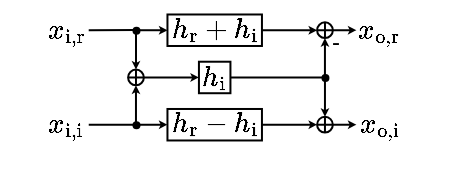 <mxfile>
    <diagram id="TBSMmmOlbsqKb6yOkmcX" name="ページ1">
        <mxGraphModel dx="187" dy="77" grid="1" gridSize="3.937" guides="1" tooltips="1" connect="1" arrows="1" fold="1" page="1" pageScale="1" pageWidth="1169" pageHeight="827" math="1" shadow="0">
            <root>
                <mxCell id="0"/>
                <mxCell id="1" parent="0"/>
                <mxCell id="2" value="\(x_\text{i,r}\)" style="text;html=1;align=center;verticalAlign=middle;whiteSpace=wrap;rounded=0;" parent="1" vertex="1">
                    <mxGeometry x="78.74" y="47.24" width="23.62" height="15.75" as="geometry"/>
                </mxCell>
                <mxCell id="3" value="\(x_\text{i,i}\)" style="text;html=1;align=center;verticalAlign=middle;whiteSpace=wrap;rounded=0;" parent="1" vertex="1">
                    <mxGeometry x="78.74" y="94.49" width="23.63" height="15.75" as="geometry"/>
                </mxCell>
                <mxCell id="18" style="edgeStyle=none;shape=connector;rounded=1;html=1;entryX=0;entryY=0.5;entryDx=0;entryDy=0;strokeColor=default;align=center;verticalAlign=middle;fontFamily=Helvetica;fontSize=11;fontColor=default;labelBackgroundColor=default;startSize=1.181;endArrow=classic;endSize=1.181;" parent="1" source="4" target="9" edge="1">
                    <mxGeometry relative="1" as="geometry"/>
                </mxCell>
                <mxCell id="4" value="" style="shape=orEllipse;perimeter=ellipsePerimeter;whiteSpace=wrap;html=1;backgroundOutline=1;fillColor=none;" parent="1" vertex="1">
                    <mxGeometry x="122.05" y="74.806" width="7.874" height="7.874" as="geometry"/>
                </mxCell>
                <mxCell id="23" style="edgeStyle=none;shape=connector;rounded=1;html=1;entryX=0;entryY=0.5;entryDx=0;entryDy=0;strokeColor=default;align=center;verticalAlign=middle;fontFamily=Helvetica;fontSize=11;fontColor=default;labelBackgroundColor=default;startSize=1.181;endArrow=classic;endSize=1.181;" parent="1" source="5" target="7" edge="1">
                    <mxGeometry relative="1" as="geometry"/>
                </mxCell>
                <mxCell id="5" value="\(h_\text{r}+h_\text{i}\)" style="rounded=0;whiteSpace=wrap;html=1;fillColor=none;" parent="1" vertex="1">
                    <mxGeometry x="141.732" y="47.244" width="47.244" height="15.748" as="geometry"/>
                </mxCell>
                <mxCell id="24" style="edgeStyle=none;shape=connector;rounded=1;html=1;entryX=0;entryY=0.5;entryDx=0;entryDy=0;strokeColor=default;align=center;verticalAlign=middle;fontFamily=Helvetica;fontSize=11;fontColor=default;labelBackgroundColor=default;startSize=1.181;endArrow=classic;endSize=1.181;" parent="1" source="6" target="8" edge="1">
                    <mxGeometry relative="1" as="geometry"/>
                </mxCell>
                <mxCell id="6" value="\(h_\text{r}-h_\text{i}\)" style="rounded=0;whiteSpace=wrap;html=1;fillColor=none;" parent="1" vertex="1">
                    <mxGeometry x="141.729" y="94.491" width="47.244" height="15.748" as="geometry"/>
                </mxCell>
                <mxCell id="29" style="edgeStyle=none;shape=connector;rounded=1;html=1;entryX=0;entryY=0.5;entryDx=0;entryDy=0;strokeColor=default;align=center;verticalAlign=middle;fontFamily=Helvetica;fontSize=11;fontColor=default;labelBackgroundColor=default;startSize=1.181;endArrow=classic;endSize=1.181;" parent="1" source="7" target="27" edge="1">
                    <mxGeometry relative="1" as="geometry"/>
                </mxCell>
                <mxCell id="7" value="" style="shape=orEllipse;perimeter=ellipsePerimeter;whiteSpace=wrap;html=1;backgroundOutline=1;fillColor=none;" parent="1" vertex="1">
                    <mxGeometry x="216.547" y="51.183" width="7.874" height="7.874" as="geometry"/>
                </mxCell>
                <mxCell id="30" style="edgeStyle=none;shape=connector;rounded=1;html=1;entryX=0;entryY=0.5;entryDx=0;entryDy=0;strokeColor=default;align=center;verticalAlign=middle;fontFamily=Helvetica;fontSize=11;fontColor=default;labelBackgroundColor=default;startSize=1.181;endArrow=classic;endSize=1.181;" parent="1" source="8" target="28" edge="1">
                    <mxGeometry relative="1" as="geometry"/>
                </mxCell>
                <mxCell id="8" value="" style="shape=orEllipse;perimeter=ellipsePerimeter;whiteSpace=wrap;html=1;backgroundOutline=1;fillColor=none;" parent="1" vertex="1">
                    <mxGeometry x="216.544" y="98.43" width="7.874" height="7.874" as="geometry"/>
                </mxCell>
                <mxCell id="9" value="\(h_\text{i}\)" style="rounded=0;whiteSpace=wrap;html=1;fillColor=none;" parent="1" vertex="1">
                    <mxGeometry x="157.47" y="70.86" width="15.75" height="15.75" as="geometry"/>
                </mxCell>
                <mxCell id="13" style="edgeStyle=none;html=1;entryX=0;entryY=0.5;entryDx=0;entryDy=0;endSize=1.181;startSize=1.181;" parent="1" source="10" target="5" edge="1">
                    <mxGeometry relative="1" as="geometry"/>
                </mxCell>
                <mxCell id="16" style="edgeStyle=none;shape=connector;rounded=1;html=1;entryX=0.5;entryY=0;entryDx=0;entryDy=0;strokeColor=default;align=center;verticalAlign=middle;fontFamily=Helvetica;fontSize=11;fontColor=default;labelBackgroundColor=default;startSize=1.181;endArrow=classic;endSize=1.181;" parent="1" source="10" target="4" edge="1">
                    <mxGeometry relative="1" as="geometry"/>
                </mxCell>
                <mxCell id="10" value="" style="shape=waypoint;sketch=0;fillStyle=solid;size=6;pointerEvents=1;points=[];fillColor=none;resizable=1;rotatable=0;perimeter=centerPerimeter;snapToPoint=1;strokeWidth=0;" parent="1" vertex="1">
                    <mxGeometry x="122.055" y="51.176" width="7.874" height="7.874" as="geometry"/>
                </mxCell>
                <mxCell id="14" style="edgeStyle=none;shape=connector;rounded=1;html=1;entryX=0;entryY=0.5;entryDx=0;entryDy=0;strokeColor=default;align=center;verticalAlign=middle;fontFamily=Helvetica;fontSize=11;fontColor=default;labelBackgroundColor=default;startSize=1.181;endArrow=classic;endSize=1.181;" parent="1" source="11" target="6" edge="1">
                    <mxGeometry relative="1" as="geometry"/>
                </mxCell>
                <mxCell id="17" style="edgeStyle=none;shape=connector;rounded=1;html=1;entryX=0.5;entryY=1;entryDx=0;entryDy=0;strokeColor=default;align=center;verticalAlign=middle;fontFamily=Helvetica;fontSize=11;fontColor=default;labelBackgroundColor=default;startSize=1.181;endArrow=classic;endSize=1.181;" parent="1" source="11" target="4" edge="1">
                    <mxGeometry relative="1" as="geometry"/>
                </mxCell>
                <mxCell id="11" value="" style="shape=waypoint;sketch=0;fillStyle=solid;size=6;pointerEvents=1;points=[];fillColor=none;resizable=1;rotatable=0;perimeter=centerPerimeter;snapToPoint=1;strokeWidth=0;" parent="1" vertex="1">
                    <mxGeometry x="122.052" y="98.423" width="7.874" height="7.874" as="geometry"/>
                </mxCell>
                <mxCell id="12" style="edgeStyle=none;html=1;endSize=1.181;startSize=1.181;endArrow=none;endFill=0;" parent="1" source="2" edge="1">
                    <mxGeometry relative="1" as="geometry">
                        <mxPoint x="126" y="55" as="targetPoint"/>
                    </mxGeometry>
                </mxCell>
                <mxCell id="15" style="edgeStyle=none;shape=connector;rounded=1;html=1;entryX=0.162;entryY=0.672;entryDx=0;entryDy=0;entryPerimeter=0;strokeColor=default;align=center;verticalAlign=middle;fontFamily=Helvetica;fontSize=11;fontColor=default;labelBackgroundColor=default;startSize=1.181;endArrow=none;endSize=1.181;endFill=0;" parent="1" source="3" target="11" edge="1">
                    <mxGeometry relative="1" as="geometry"/>
                </mxCell>
                <mxCell id="21" style="edgeStyle=none;shape=connector;rounded=1;html=1;entryX=0.5;entryY=1;entryDx=0;entryDy=0;strokeColor=default;align=center;verticalAlign=middle;fontFamily=Helvetica;fontSize=11;fontColor=default;labelBackgroundColor=default;startSize=1.181;endArrow=classic;endSize=1.181;" parent="1" source="19" target="7" edge="1">
                    <mxGeometry relative="1" as="geometry"/>
                </mxCell>
                <mxCell id="22" style="edgeStyle=none;shape=connector;rounded=1;html=1;entryX=0.5;entryY=0;entryDx=0;entryDy=0;strokeColor=default;align=center;verticalAlign=middle;fontFamily=Helvetica;fontSize=11;fontColor=default;labelBackgroundColor=default;startSize=1.181;endArrow=classic;endSize=1.181;" parent="1" source="19" target="8" edge="1">
                    <mxGeometry relative="1" as="geometry"/>
                </mxCell>
                <mxCell id="19" value="" style="shape=waypoint;sketch=0;fillStyle=solid;size=6;pointerEvents=1;points=[];fillColor=none;resizable=1;rotatable=0;perimeter=centerPerimeter;snapToPoint=1;strokeWidth=0;" parent="1" vertex="1">
                    <mxGeometry x="216.542" y="74.803" width="7.874" height="7.874" as="geometry"/>
                </mxCell>
                <mxCell id="20" style="edgeStyle=none;shape=connector;rounded=1;html=1;entryX=0.201;entryY=0.657;entryDx=0;entryDy=0;entryPerimeter=0;strokeColor=default;align=center;verticalAlign=middle;fontFamily=Helvetica;fontSize=11;fontColor=default;labelBackgroundColor=default;startSize=1.181;endArrow=none;endSize=1.181;endFill=0;" parent="1" source="9" target="19" edge="1">
                    <mxGeometry relative="1" as="geometry"/>
                </mxCell>
                <mxCell id="25" value="-" style="text;html=1;align=center;verticalAlign=middle;whiteSpace=wrap;rounded=0;" parent="1" vertex="1">
                    <mxGeometry x="224.394" y="59.058" width="3.937" height="3.937" as="geometry"/>
                </mxCell>
                <mxCell id="27" value="\(x_\text{o,r}\)" style="text;html=1;align=center;verticalAlign=middle;whiteSpace=wrap;rounded=0;" parent="1" vertex="1">
                    <mxGeometry x="236.217" y="47.237" width="23.62" height="15.75" as="geometry"/>
                </mxCell>
                <mxCell id="28" value="\(x_\text{o,i}\)" style="text;html=1;align=center;verticalAlign=middle;whiteSpace=wrap;rounded=0;" parent="1" vertex="1">
                    <mxGeometry x="236.217" y="94.487" width="23.63" height="15.75" as="geometry"/>
                </mxCell>
            </root>
        </mxGraphModel>
    </diagram>
</mxfile>